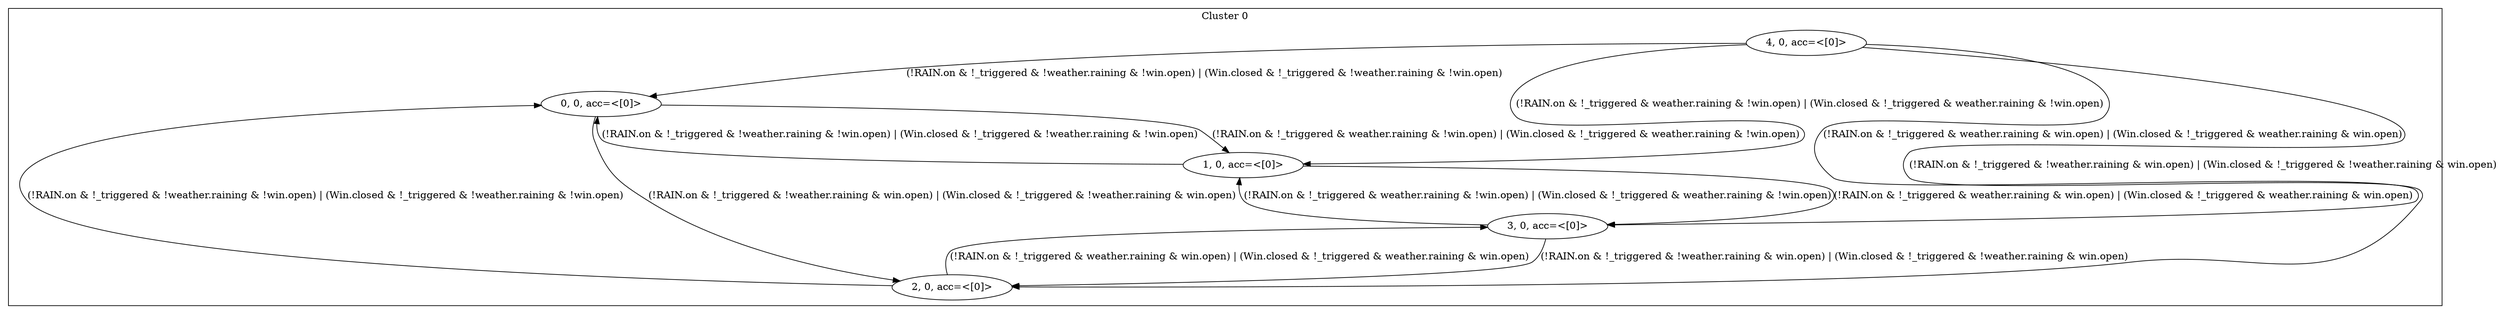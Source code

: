 digraph G {
	subgraph cluster0 {
		label = "Cluster 0"
		s0 [label="4, 0, acc=<[0]>"]
		s1 [label="0, 0, acc=<[0]>"]
		s2 [label="1, 0, acc=<[0]>"]
		s3 [label="2, 0, acc=<[0]>"]
		s4 [label="3, 0, acc=<[0]>"]
	}
	s0 -> s1 [label="(!RAIN.on & !_triggered & !weather.raining & !win.open) | (Win.closed & !_triggered & !weather.raining & !win.open)"]
	s0 -> s2 [label="(!RAIN.on & !_triggered & weather.raining & !win.open) | (Win.closed & !_triggered & weather.raining & !win.open)"]
	s0 -> s3 [label="(!RAIN.on & !_triggered & !weather.raining & win.open) | (Win.closed & !_triggered & !weather.raining & win.open)"]
	s0 -> s4 [label="(!RAIN.on & !_triggered & weather.raining & win.open) | (Win.closed & !_triggered & weather.raining & win.open)"]
	s4 -> s3 [label="(!RAIN.on & !_triggered & !weather.raining & win.open) | (Win.closed & !_triggered & !weather.raining & win.open)"]
	s4 -> s2 [label="(!RAIN.on & !_triggered & weather.raining & !win.open) | (Win.closed & !_triggered & weather.raining & !win.open)"]
	s3 -> s4 [label="(!RAIN.on & !_triggered & weather.raining & win.open) | (Win.closed & !_triggered & weather.raining & win.open)"]
	s3 -> s1 [label="(!RAIN.on & !_triggered & !weather.raining & !win.open) | (Win.closed & !_triggered & !weather.raining & !win.open)"]
	s2 -> s1 [label="(!RAIN.on & !_triggered & !weather.raining & !win.open) | (Win.closed & !_triggered & !weather.raining & !win.open)"]
	s2 -> s4 [label="(!RAIN.on & !_triggered & weather.raining & win.open) | (Win.closed & !_triggered & weather.raining & win.open)"]
	s1 -> s2 [label="(!RAIN.on & !_triggered & weather.raining & !win.open) | (Win.closed & !_triggered & weather.raining & !win.open)"]
	s1 -> s3 [label="(!RAIN.on & !_triggered & !weather.raining & win.open) | (Win.closed & !_triggered & !weather.raining & win.open)"]
}
